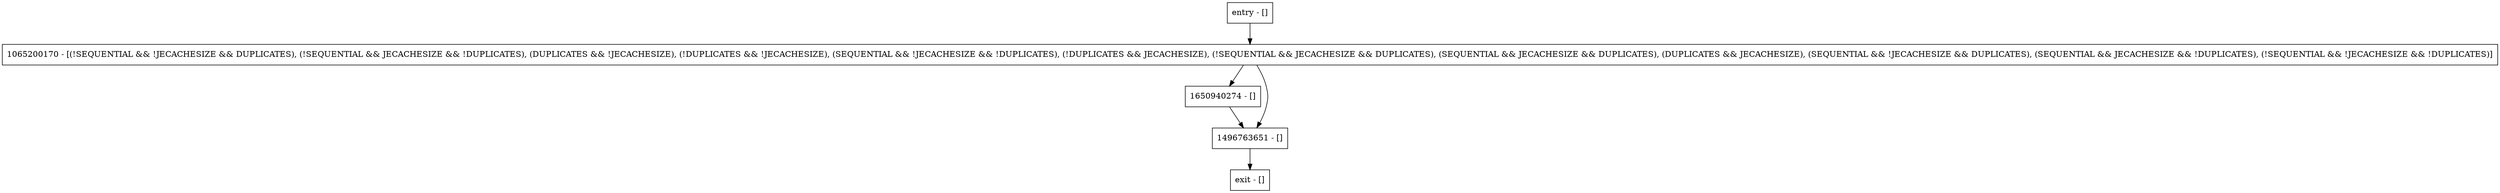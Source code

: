 digraph releaseBIN {
node [shape=record];
entry [label="entry - []"];
exit [label="exit - []"];
1650940274 [label="1650940274 - []"];
1496763651 [label="1496763651 - []"];
1065200170 [label="1065200170 - [(!SEQUENTIAL && !JECACHESIZE && DUPLICATES), (!SEQUENTIAL && JECACHESIZE && !DUPLICATES), (DUPLICATES && !JECACHESIZE), (!DUPLICATES && !JECACHESIZE), (SEQUENTIAL && !JECACHESIZE && !DUPLICATES), (!DUPLICATES && JECACHESIZE), (!SEQUENTIAL && JECACHESIZE && DUPLICATES), (SEQUENTIAL && JECACHESIZE && DUPLICATES), (DUPLICATES && JECACHESIZE), (SEQUENTIAL && !JECACHESIZE && DUPLICATES), (SEQUENTIAL && JECACHESIZE && !DUPLICATES), (!SEQUENTIAL && !JECACHESIZE && !DUPLICATES)]"];
entry;
exit;
entry -> 1065200170;
1650940274 -> 1496763651;
1496763651 -> exit;
1065200170 -> 1650940274;
1065200170 -> 1496763651;
}
